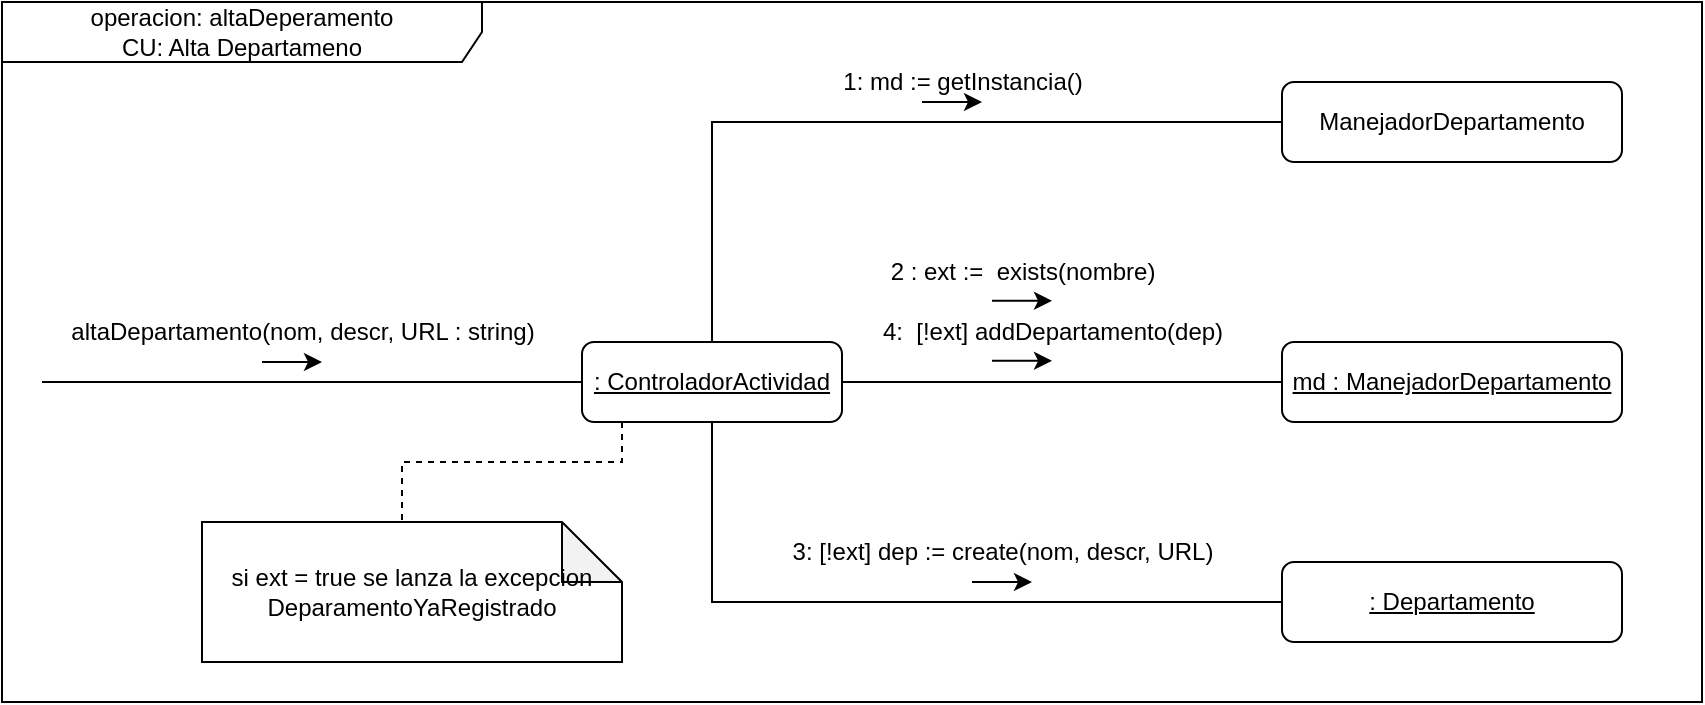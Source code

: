 <mxfile version="20.2.3" type="device"><diagram id="c-B5ZOVpr2nAaF0YUmjr" name="Página-1"><mxGraphModel dx="2012" dy="714" grid="1" gridSize="10" guides="1" tooltips="1" connect="1" arrows="1" fold="1" page="1" pageScale="1" pageWidth="827" pageHeight="1169" math="0" shadow="0"><root><mxCell id="0"/><mxCell id="1" parent="0"/><mxCell id="Q990AK9xBYl_vJA71o4x-22" value="operacion: altaDeperamento&lt;br&gt;CU: Alta Departameno" style="shape=umlFrame;whiteSpace=wrap;html=1;width=240;height=30;" vertex="1" parent="1"><mxGeometry x="-80" y="70" width="850" height="350" as="geometry"/></mxCell><mxCell id="Q990AK9xBYl_vJA71o4x-2" style="edgeStyle=orthogonalEdgeStyle;rounded=0;orthogonalLoop=1;jettySize=auto;html=1;endArrow=none;endFill=0;" edge="1" parent="1" source="Q990AK9xBYl_vJA71o4x-1"><mxGeometry relative="1" as="geometry"><mxPoint x="-60" y="260" as="targetPoint"/></mxGeometry></mxCell><mxCell id="Q990AK9xBYl_vJA71o4x-7" style="edgeStyle=orthogonalEdgeStyle;rounded=0;orthogonalLoop=1;jettySize=auto;html=1;entryX=0;entryY=0.5;entryDx=0;entryDy=0;endArrow=none;endFill=0;exitX=0.5;exitY=0;exitDx=0;exitDy=0;" edge="1" parent="1" source="Q990AK9xBYl_vJA71o4x-1" target="Q990AK9xBYl_vJA71o4x-5"><mxGeometry relative="1" as="geometry"/></mxCell><mxCell id="Q990AK9xBYl_vJA71o4x-10" style="edgeStyle=orthogonalEdgeStyle;rounded=0;orthogonalLoop=1;jettySize=auto;html=1;entryX=0;entryY=0.5;entryDx=0;entryDy=0;endArrow=none;endFill=0;exitX=0.5;exitY=1;exitDx=0;exitDy=0;" edge="1" parent="1" source="Q990AK9xBYl_vJA71o4x-1" target="Q990AK9xBYl_vJA71o4x-9"><mxGeometry relative="1" as="geometry"/></mxCell><mxCell id="Q990AK9xBYl_vJA71o4x-11" style="edgeStyle=orthogonalEdgeStyle;rounded=0;orthogonalLoop=1;jettySize=auto;html=1;entryX=0;entryY=0.5;entryDx=0;entryDy=0;endArrow=none;endFill=0;" edge="1" parent="1" source="Q990AK9xBYl_vJA71o4x-1" target="Q990AK9xBYl_vJA71o4x-6"><mxGeometry relative="1" as="geometry"/></mxCell><mxCell id="Q990AK9xBYl_vJA71o4x-21" style="edgeStyle=orthogonalEdgeStyle;rounded=0;orthogonalLoop=1;jettySize=auto;html=1;entryX=0;entryY=0;entryDx=90;entryDy=0;entryPerimeter=0;endArrow=none;endFill=0;dashed=1;" edge="1" parent="1" source="Q990AK9xBYl_vJA71o4x-1" target="Q990AK9xBYl_vJA71o4x-20"><mxGeometry relative="1" as="geometry"><Array as="points"><mxPoint x="230" y="300"/><mxPoint x="120" y="300"/><mxPoint x="120" y="330"/></Array></mxGeometry></mxCell><mxCell id="Q990AK9xBYl_vJA71o4x-1" value="&lt;u&gt;: ControladorActividad&lt;/u&gt;" style="rounded=1;whiteSpace=wrap;html=1;" vertex="1" parent="1"><mxGeometry x="210" y="240" width="130" height="40" as="geometry"/></mxCell><mxCell id="Q990AK9xBYl_vJA71o4x-3" value="altaDepartamento(nom, descr, URL : string)" style="text;html=1;align=center;verticalAlign=middle;resizable=0;points=[];autosize=1;strokeColor=none;fillColor=none;" vertex="1" parent="1"><mxGeometry x="-60" y="220" width="260" height="30" as="geometry"/></mxCell><mxCell id="Q990AK9xBYl_vJA71o4x-4" value="" style="endArrow=classic;html=1;rounded=0;" edge="1" parent="1"><mxGeometry width="50" height="50" relative="1" as="geometry"><mxPoint x="50" y="250" as="sourcePoint"/><mxPoint x="80" y="250" as="targetPoint"/></mxGeometry></mxCell><mxCell id="Q990AK9xBYl_vJA71o4x-5" value="ManejadorDepartamento" style="rounded=1;whiteSpace=wrap;html=1;" vertex="1" parent="1"><mxGeometry x="560" y="110" width="170" height="40" as="geometry"/></mxCell><mxCell id="Q990AK9xBYl_vJA71o4x-6" value="&lt;u&gt;md : ManejadorDepartamento&lt;/u&gt;" style="rounded=1;whiteSpace=wrap;html=1;" vertex="1" parent="1"><mxGeometry x="560" y="240" width="170" height="40" as="geometry"/></mxCell><mxCell id="Q990AK9xBYl_vJA71o4x-8" value="1: md := getInstancia()" style="text;html=1;align=center;verticalAlign=middle;resizable=0;points=[];autosize=1;strokeColor=none;fillColor=none;" vertex="1" parent="1"><mxGeometry x="330" y="95" width="140" height="30" as="geometry"/></mxCell><mxCell id="Q990AK9xBYl_vJA71o4x-9" value="&lt;u&gt;: Departamento&lt;/u&gt;" style="rounded=1;whiteSpace=wrap;html=1;" vertex="1" parent="1"><mxGeometry x="560" y="350" width="170" height="40" as="geometry"/></mxCell><mxCell id="Q990AK9xBYl_vJA71o4x-12" value="2 : ext :=&amp;nbsp; exists(nombre)" style="text;html=1;align=center;verticalAlign=middle;resizable=0;points=[];autosize=1;strokeColor=none;fillColor=none;" vertex="1" parent="1"><mxGeometry x="350" y="190" width="160" height="30" as="geometry"/></mxCell><mxCell id="Q990AK9xBYl_vJA71o4x-13" value="4:&amp;nbsp; [!ext] addDepartamento(dep)" style="text;html=1;align=center;verticalAlign=middle;resizable=0;points=[];autosize=1;strokeColor=none;fillColor=none;" vertex="1" parent="1"><mxGeometry x="350" y="220" width="190" height="30" as="geometry"/></mxCell><mxCell id="Q990AK9xBYl_vJA71o4x-14" value="3: [!ext] dep := create(nom, descr, URL)" style="text;html=1;align=center;verticalAlign=middle;resizable=0;points=[];autosize=1;strokeColor=none;fillColor=none;" vertex="1" parent="1"><mxGeometry x="305" y="330" width="230" height="30" as="geometry"/></mxCell><mxCell id="Q990AK9xBYl_vJA71o4x-16" value="" style="endArrow=classic;html=1;rounded=0;" edge="1" parent="1"><mxGeometry width="50" height="50" relative="1" as="geometry"><mxPoint x="380" y="120" as="sourcePoint"/><mxPoint x="410" y="120" as="targetPoint"/></mxGeometry></mxCell><mxCell id="Q990AK9xBYl_vJA71o4x-17" value="" style="endArrow=classic;html=1;rounded=0;" edge="1" parent="1"><mxGeometry width="50" height="50" relative="1" as="geometry"><mxPoint x="415" y="219.43" as="sourcePoint"/><mxPoint x="445" y="219.43" as="targetPoint"/></mxGeometry></mxCell><mxCell id="Q990AK9xBYl_vJA71o4x-18" value="" style="endArrow=classic;html=1;rounded=0;" edge="1" parent="1"><mxGeometry width="50" height="50" relative="1" as="geometry"><mxPoint x="415" y="249.43" as="sourcePoint"/><mxPoint x="445" y="249.43" as="targetPoint"/></mxGeometry></mxCell><mxCell id="Q990AK9xBYl_vJA71o4x-19" value="" style="endArrow=classic;html=1;rounded=0;" edge="1" parent="1"><mxGeometry width="50" height="50" relative="1" as="geometry"><mxPoint x="405" y="360" as="sourcePoint"/><mxPoint x="435" y="360" as="targetPoint"/></mxGeometry></mxCell><mxCell id="Q990AK9xBYl_vJA71o4x-20" value="si ext = true se lanza la excepcion DeparamentoYaRegistrado" style="shape=note;whiteSpace=wrap;html=1;backgroundOutline=1;darkOpacity=0.05;" vertex="1" parent="1"><mxGeometry x="20" y="330" width="210" height="70" as="geometry"/></mxCell></root></mxGraphModel></diagram></mxfile>